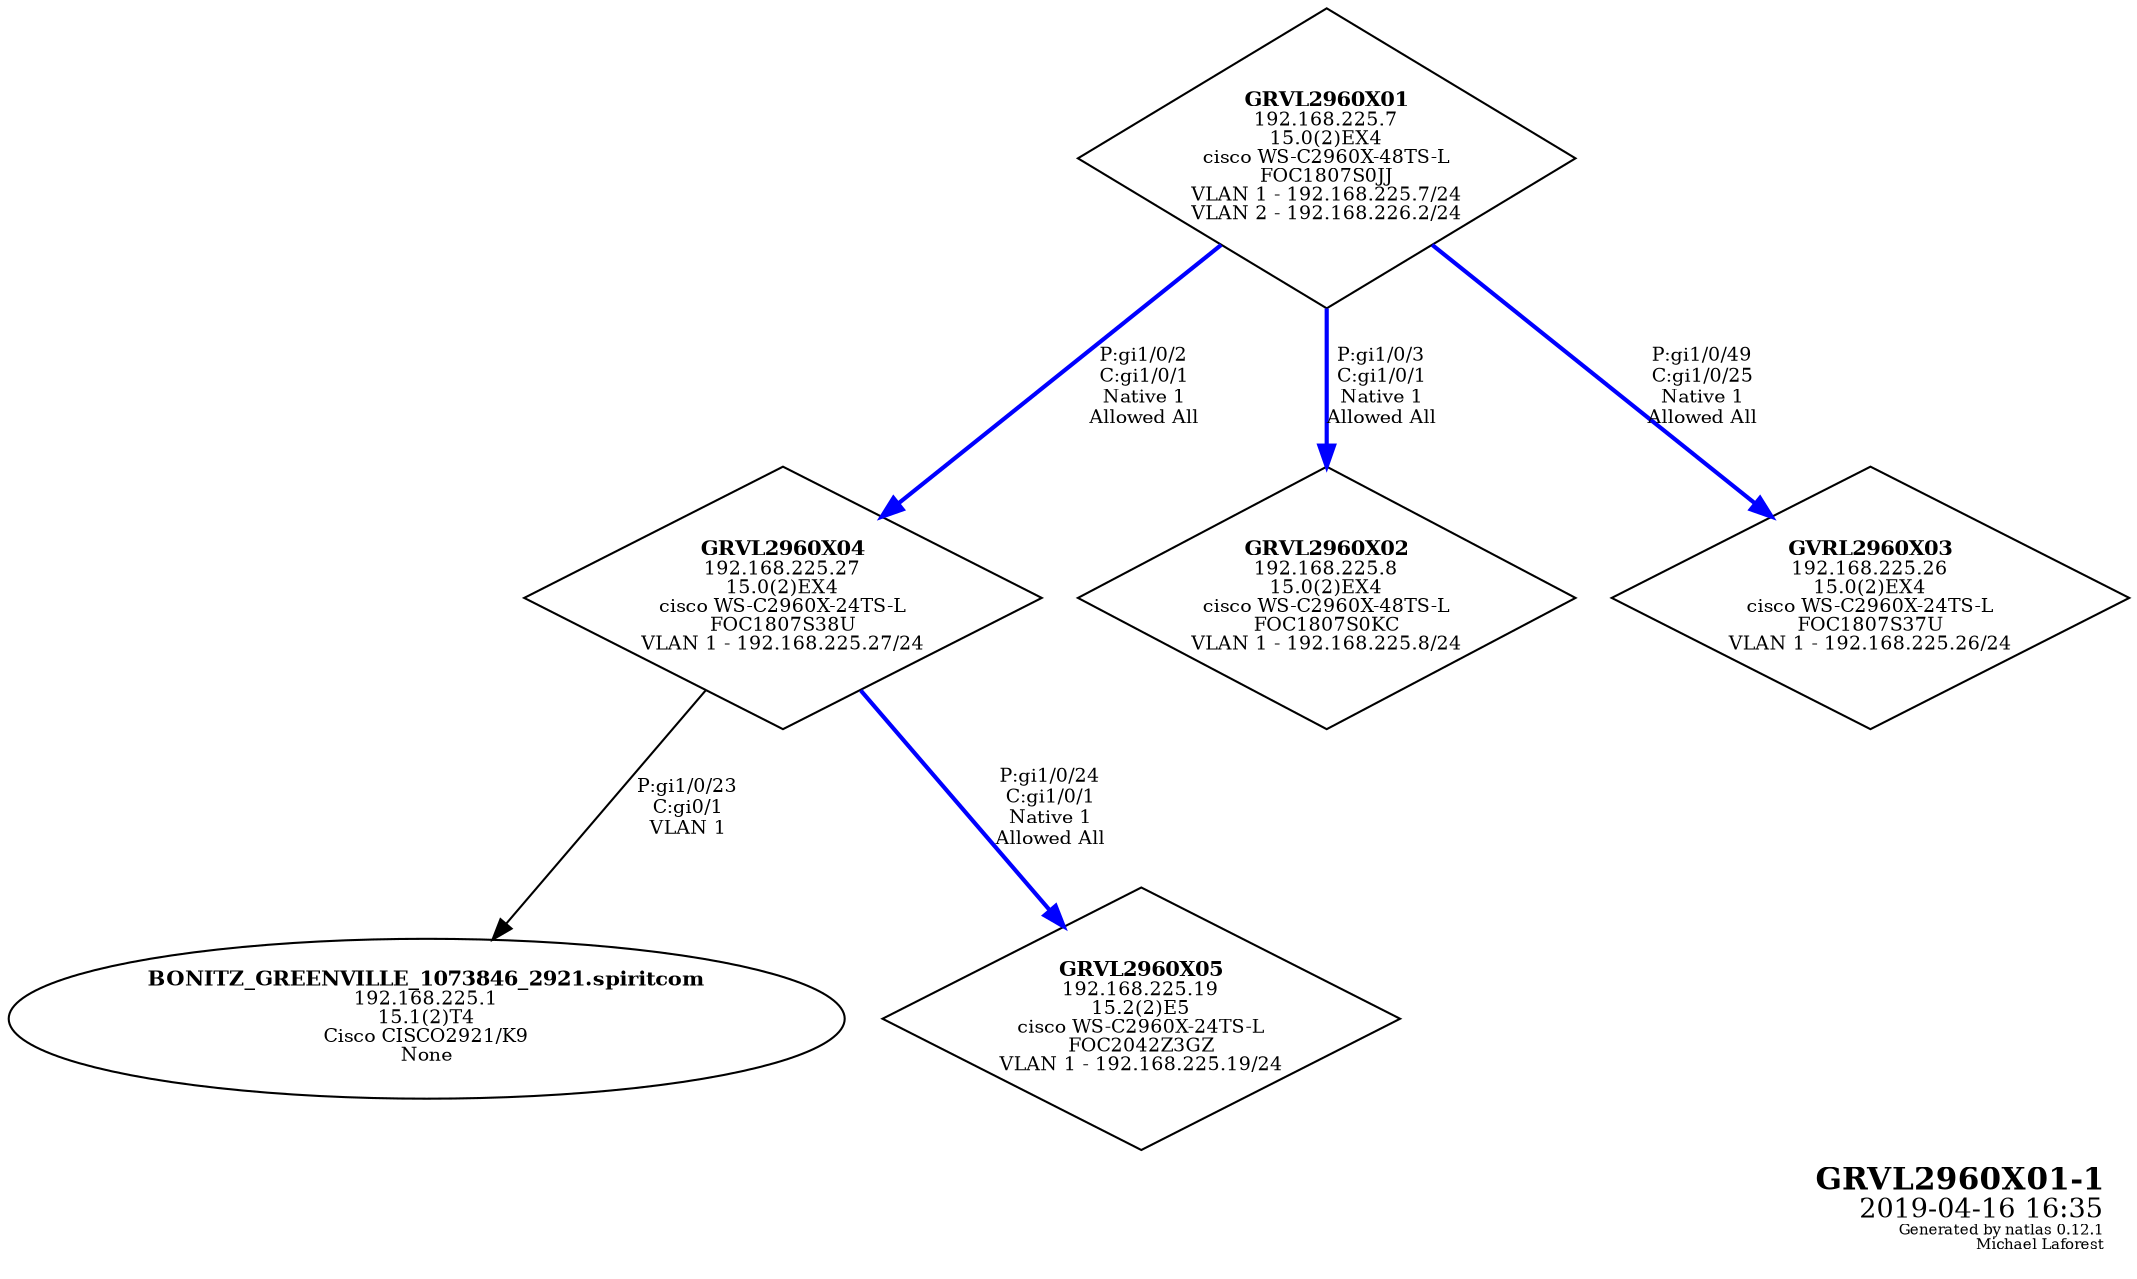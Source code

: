graph G {
	graph [bb="0,0,970,606",
		fontsize=10,
		label=<<table border="0"><tr><td balign="right"><font point-size="15"><b>GRVL2960X01-1</b></font><br /><font point-size="13">2019-04-16 16:35</font><br /><font point-size="7">Generated by natlas 0.12.1<br />Michael Laforest</font><br /></td></tr></table>>,
		labeljust=r,
		labelloc=b,
		lheight=0.69,
		lp="902,29",
		lwidth=1.67
	];
	node [fontsize=9,
		label="\N"
	];
	edge [fontsize=9,
		labeljust=l
	];
	GRVL2960X01	 [height=2,
		label=<<font point-size="10"><b>GRVL2960X01</b></font><br />192.168.225.7<br />15.0(2)EX4<br />cisco WS-C2960X-48TS-L<br />FOC1807S0JJ<br />VLAN 1 - 192.168.225.7/24<br />VLAN 2 - 192.168.226.2/24<br />>,
		peripheries=1,
		pos="585,534",
		shape=diamond,
		style=solid,
		width=3.3056];
	GRVL2960X04	 [height=1.75,
		label=<<font point-size="10"><b>GRVL2960X04</b></font><br />192.168.225.27<br />15.0(2)EX4<br />cisco WS-C2960X-24TS-L<br />FOC1807S38U<br />VLAN 1 - 192.168.225.27/24<br />>,
		peripheries=1,
		pos="324,323",
		shape=diamond,
		style=solid,
		width=3.4444];
	GRVL2960X01 -- GRVL2960X04	 [color=blue,
		dir=forward,
		label="P:gi1/0/2\nC:gi1/0/1\nNative 1\nAllowed All",
		lp="493.5,424",
		pos="e,372.17,361.94 534.06,492.82 489.83,457.06 425.9,405.38 380.2,368.43",
		style=bold];
	GRVL2960X02	 [height=1.75,
		label=<<font point-size="10"><b>GRVL2960X02</b></font><br />192.168.225.8<br />15.0(2)EX4<br />cisco WS-C2960X-48TS-L<br />FOC1807S0KC<br />VLAN 1 - 192.168.225.8/24<br />>,
		peripheries=1,
		pos="585,323",
		shape=diamond,
		style=solid,
		width=3.3056];
	GRVL2960X01 -- GRVL2960X02	 [color=blue,
		dir=forward,
		label="P:gi1/0/3\nC:gi1/0/1\nNative 1\nAllowed All",
		lp="607.5,424",
		pos="e,585,386.23 585,461.98 585,440.84 585,417.71 585,396.48",
		style=bold];
	GVRL2960X03	 [height=1.75,
		label=<<font point-size="10"><b>GVRL2960X03</b></font><br />192.168.225.26<br />15.0(2)EX4<br />cisco WS-C2960X-24TS-L<br />FOC1807S37U<br />VLAN 1 - 192.168.225.26/24<br />>,
		peripheries=1,
		pos="846,323",
		shape=diamond,
		style=solid,
		width=3.4444];
	GRVL2960X01 -- GVRL2960X03	 [color=blue,
		dir=forward,
		label="P:gi1/0/49\nC:gi1/0/25\nNative 1\nAllowed All",
		lp="761.5,424",
		pos="e,797.83,361.94 635.94,492.82 680.17,457.06 744.1,405.38 789.8,368.43",
		style=bold];
	"BONITZ_GREENVILLE_1073846_2921.spiritcom"	 [height=1.0607,
		label=<<font point-size="10"><b>BONITZ_GREENVILLE_1073846_2921.spiritcom</b></font><br />192.168.225.1<br />15.1(2)T4<br />Cisco CISCO2921/K9<br />None<br />>,
		peripheries=1,
		pos="169,121",
		shape=ellipse,
		style=solid,
		width=4.6944];
	GRVL2960X04 -- "BONITZ_GREENVILLE_1073846_2921.spiritcom"	 [color=black,
		dir=forward,
		label="P:gi1/0/23\nC:gi0/1\nVLAN 1",
		lp="279.5,222",
		pos="e,197.95,158.73 289.21,277.67 263.87,244.64 229.66,200.06 204.22,166.9",
		style=solid];
	GRVL2960X05	 [height=1.75,
		label=<<font point-size="10"><b>GRVL2960X05</b></font><br />192.168.225.19<br />15.2(2)E5<br />cisco WS-C2960X-24TS-L<br />FOC2042Z3GZ<br />VLAN 1 - 192.168.225.19/24<br />>,
		peripheries=1,
		pos="480,121",
		shape=diamond,
		style=solid,
		width=3.4444];
	GRVL2960X04 -- GRVL2960X05	 [color=blue,
		dir=forward,
		label="P:gi1/0/24\nC:gi1/0/1\nNative 1\nAllowed All",
		lp="438.5,222",
		pos="e,444.84,166.53 359.01,277.67 382.61,247.11 413.85,206.66 438.67,174.51",
		style=bold];
}
